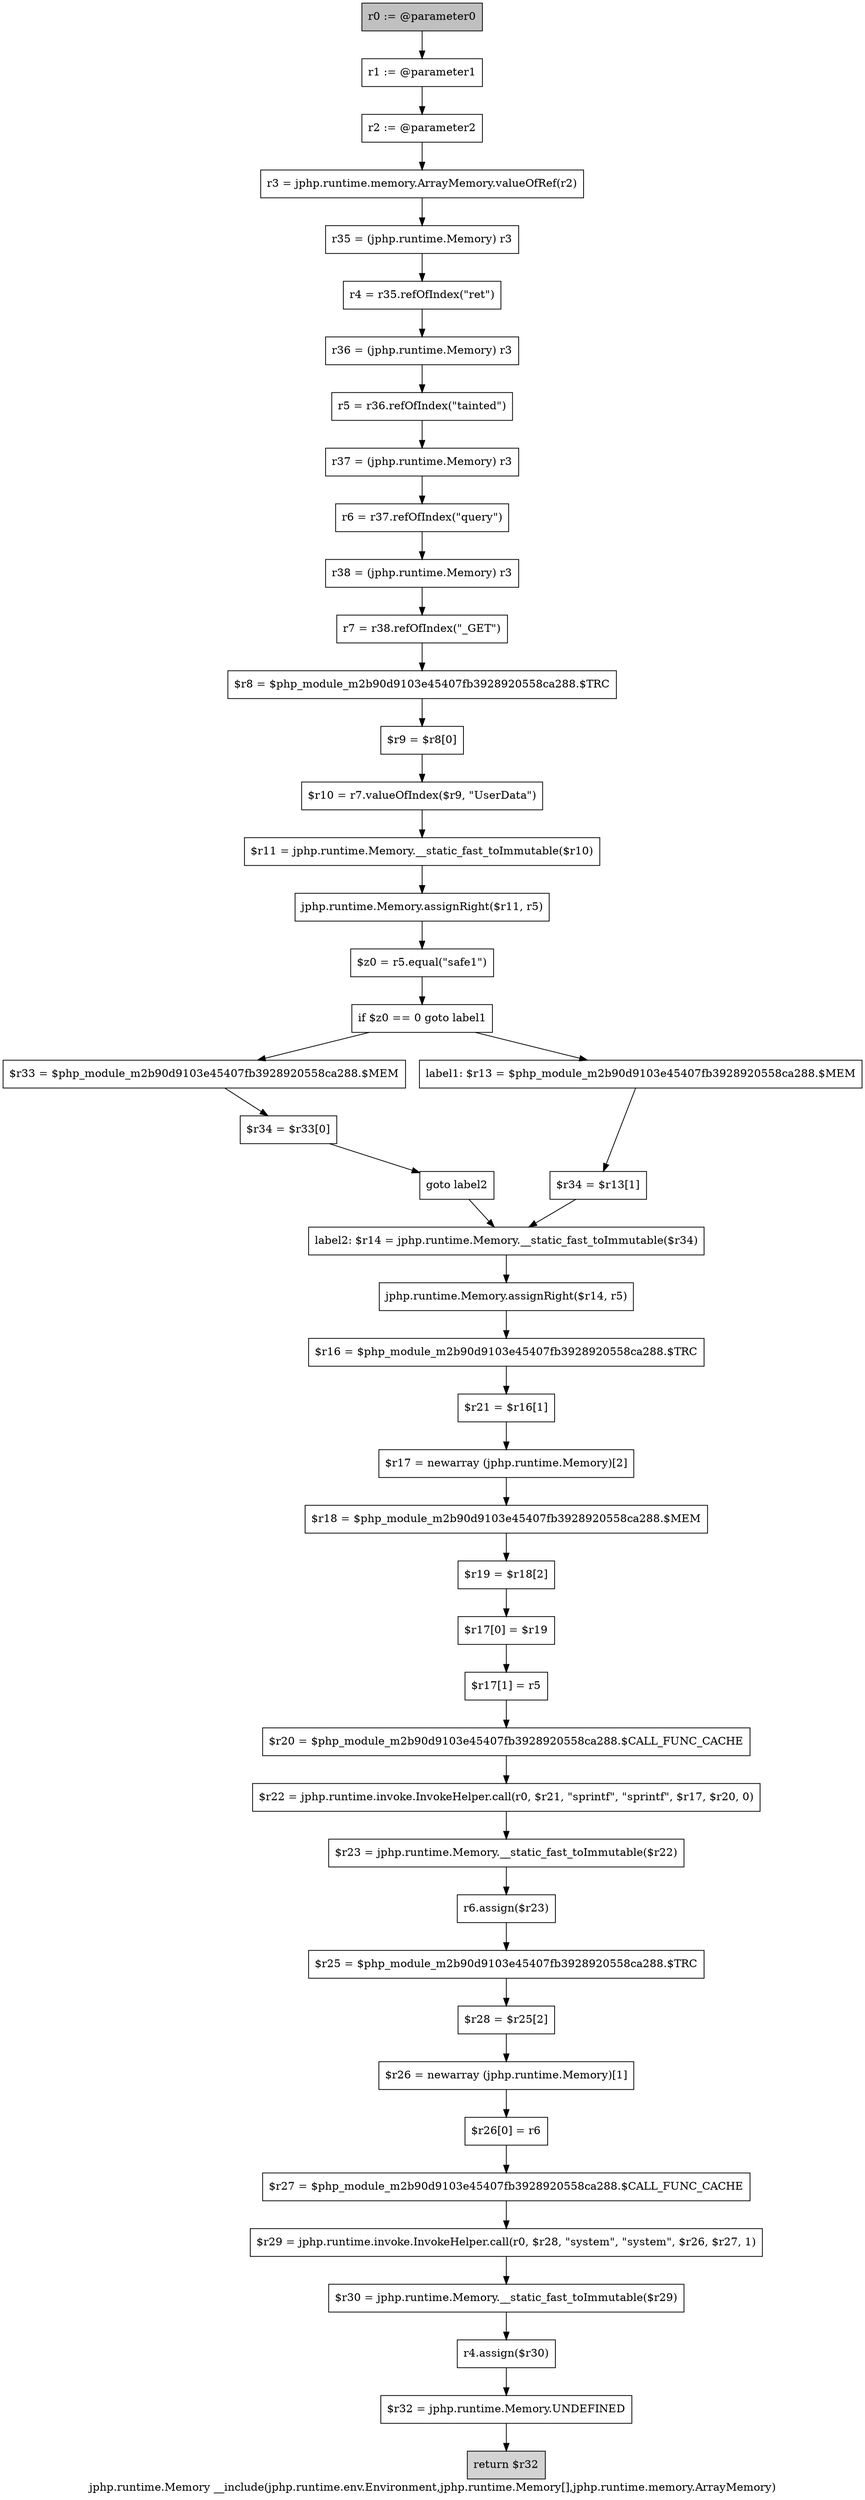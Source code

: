 digraph "jphp.runtime.Memory __include(jphp.runtime.env.Environment,jphp.runtime.Memory[],jphp.runtime.memory.ArrayMemory)" {
    label="jphp.runtime.Memory __include(jphp.runtime.env.Environment,jphp.runtime.Memory[],jphp.runtime.memory.ArrayMemory)";
    node [shape=box];
    "0" [style=filled,fillcolor=gray,label="r0 := @parameter0",];
    "1" [label="r1 := @parameter1",];
    "0"->"1";
    "2" [label="r2 := @parameter2",];
    "1"->"2";
    "3" [label="r3 = jphp.runtime.memory.ArrayMemory.valueOfRef(r2)",];
    "2"->"3";
    "4" [label="r35 = (jphp.runtime.Memory) r3",];
    "3"->"4";
    "5" [label="r4 = r35.refOfIndex(\"ret\")",];
    "4"->"5";
    "6" [label="r36 = (jphp.runtime.Memory) r3",];
    "5"->"6";
    "7" [label="r5 = r36.refOfIndex(\"tainted\")",];
    "6"->"7";
    "8" [label="r37 = (jphp.runtime.Memory) r3",];
    "7"->"8";
    "9" [label="r6 = r37.refOfIndex(\"query\")",];
    "8"->"9";
    "10" [label="r38 = (jphp.runtime.Memory) r3",];
    "9"->"10";
    "11" [label="r7 = r38.refOfIndex(\"_GET\")",];
    "10"->"11";
    "12" [label="$r8 = $php_module_m2b90d9103e45407fb3928920558ca288.$TRC",];
    "11"->"12";
    "13" [label="$r9 = $r8[0]",];
    "12"->"13";
    "14" [label="$r10 = r7.valueOfIndex($r9, \"UserData\")",];
    "13"->"14";
    "15" [label="$r11 = jphp.runtime.Memory.__static_fast_toImmutable($r10)",];
    "14"->"15";
    "16" [label="jphp.runtime.Memory.assignRight($r11, r5)",];
    "15"->"16";
    "17" [label="$z0 = r5.equal(\"safe1\")",];
    "16"->"17";
    "18" [label="if $z0 == 0 goto label1",];
    "17"->"18";
    "19" [label="$r33 = $php_module_m2b90d9103e45407fb3928920558ca288.$MEM",];
    "18"->"19";
    "22" [label="label1: $r13 = $php_module_m2b90d9103e45407fb3928920558ca288.$MEM",];
    "18"->"22";
    "20" [label="$r34 = $r33[0]",];
    "19"->"20";
    "21" [label="goto label2",];
    "20"->"21";
    "24" [label="label2: $r14 = jphp.runtime.Memory.__static_fast_toImmutable($r34)",];
    "21"->"24";
    "23" [label="$r34 = $r13[1]",];
    "22"->"23";
    "23"->"24";
    "25" [label="jphp.runtime.Memory.assignRight($r14, r5)",];
    "24"->"25";
    "26" [label="$r16 = $php_module_m2b90d9103e45407fb3928920558ca288.$TRC",];
    "25"->"26";
    "27" [label="$r21 = $r16[1]",];
    "26"->"27";
    "28" [label="$r17 = newarray (jphp.runtime.Memory)[2]",];
    "27"->"28";
    "29" [label="$r18 = $php_module_m2b90d9103e45407fb3928920558ca288.$MEM",];
    "28"->"29";
    "30" [label="$r19 = $r18[2]",];
    "29"->"30";
    "31" [label="$r17[0] = $r19",];
    "30"->"31";
    "32" [label="$r17[1] = r5",];
    "31"->"32";
    "33" [label="$r20 = $php_module_m2b90d9103e45407fb3928920558ca288.$CALL_FUNC_CACHE",];
    "32"->"33";
    "34" [label="$r22 = jphp.runtime.invoke.InvokeHelper.call(r0, $r21, \"sprintf\", \"sprintf\", $r17, $r20, 0)",];
    "33"->"34";
    "35" [label="$r23 = jphp.runtime.Memory.__static_fast_toImmutable($r22)",];
    "34"->"35";
    "36" [label="r6.assign($r23)",];
    "35"->"36";
    "37" [label="$r25 = $php_module_m2b90d9103e45407fb3928920558ca288.$TRC",];
    "36"->"37";
    "38" [label="$r28 = $r25[2]",];
    "37"->"38";
    "39" [label="$r26 = newarray (jphp.runtime.Memory)[1]",];
    "38"->"39";
    "40" [label="$r26[0] = r6",];
    "39"->"40";
    "41" [label="$r27 = $php_module_m2b90d9103e45407fb3928920558ca288.$CALL_FUNC_CACHE",];
    "40"->"41";
    "42" [label="$r29 = jphp.runtime.invoke.InvokeHelper.call(r0, $r28, \"system\", \"system\", $r26, $r27, 1)",];
    "41"->"42";
    "43" [label="$r30 = jphp.runtime.Memory.__static_fast_toImmutable($r29)",];
    "42"->"43";
    "44" [label="r4.assign($r30)",];
    "43"->"44";
    "45" [label="$r32 = jphp.runtime.Memory.UNDEFINED",];
    "44"->"45";
    "46" [style=filled,fillcolor=lightgray,label="return $r32",];
    "45"->"46";
}

